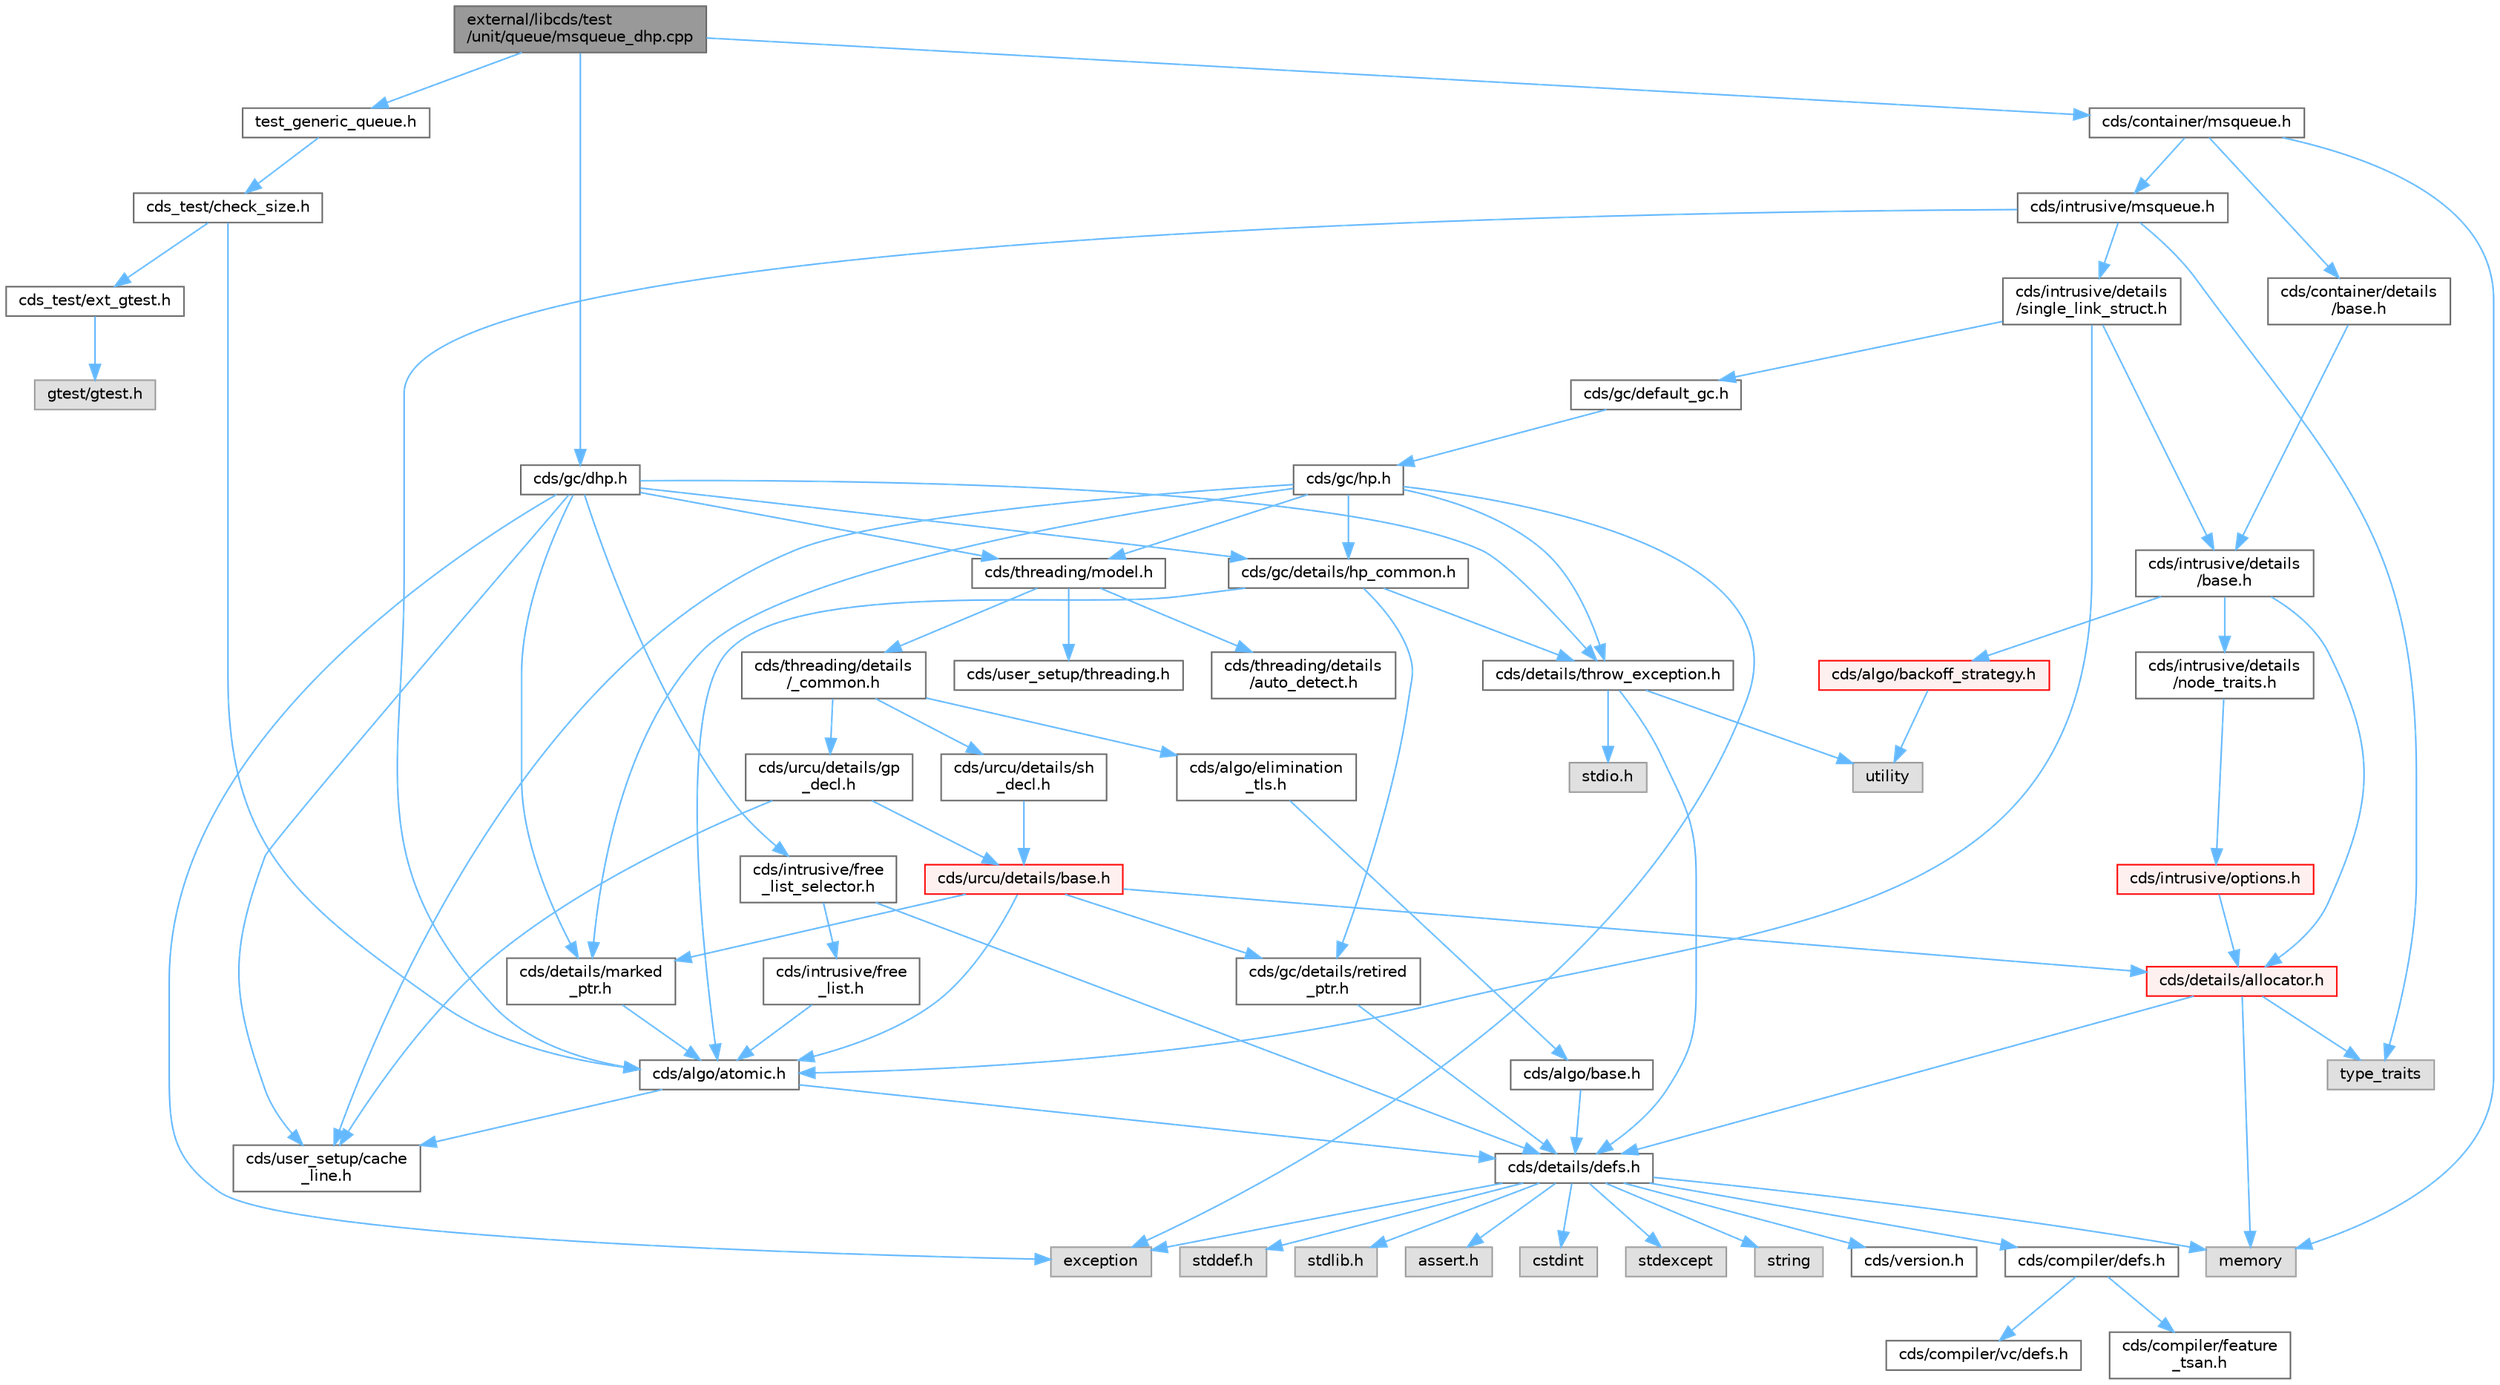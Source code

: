 digraph "external/libcds/test/unit/queue/msqueue_dhp.cpp"
{
 // LATEX_PDF_SIZE
  bgcolor="transparent";
  edge [fontname=Helvetica,fontsize=10,labelfontname=Helvetica,labelfontsize=10];
  node [fontname=Helvetica,fontsize=10,shape=box,height=0.2,width=0.4];
  Node1 [id="Node000001",label="external/libcds/test\l/unit/queue/msqueue_dhp.cpp",height=0.2,width=0.4,color="gray40", fillcolor="grey60", style="filled", fontcolor="black",tooltip=" "];
  Node1 -> Node2 [id="edge81_Node000001_Node000002",color="steelblue1",style="solid",tooltip=" "];
  Node2 [id="Node000002",label="test_generic_queue.h",height=0.2,width=0.4,color="grey40", fillcolor="white", style="filled",URL="$test__generic__queue_8h.html",tooltip=" "];
  Node2 -> Node3 [id="edge82_Node000002_Node000003",color="steelblue1",style="solid",tooltip=" "];
  Node3 [id="Node000003",label="cds_test/check_size.h",height=0.2,width=0.4,color="grey40", fillcolor="white", style="filled",URL="$check__size_8h.html",tooltip=" "];
  Node3 -> Node4 [id="edge83_Node000003_Node000004",color="steelblue1",style="solid",tooltip=" "];
  Node4 [id="Node000004",label="cds_test/ext_gtest.h",height=0.2,width=0.4,color="grey40", fillcolor="white", style="filled",URL="$ext__gtest_8h.html",tooltip=" "];
  Node4 -> Node5 [id="edge84_Node000004_Node000005",color="steelblue1",style="solid",tooltip=" "];
  Node5 [id="Node000005",label="gtest/gtest.h",height=0.2,width=0.4,color="grey60", fillcolor="#E0E0E0", style="filled",tooltip=" "];
  Node3 -> Node6 [id="edge85_Node000003_Node000006",color="steelblue1",style="solid",tooltip=" "];
  Node6 [id="Node000006",label="cds/algo/atomic.h",height=0.2,width=0.4,color="grey40", fillcolor="white", style="filled",URL="$external_2libcds_2cds_2algo_2atomic_8h.html",tooltip=" "];
  Node6 -> Node7 [id="edge86_Node000006_Node000007",color="steelblue1",style="solid",tooltip=" "];
  Node7 [id="Node000007",label="cds/details/defs.h",height=0.2,width=0.4,color="grey40", fillcolor="white", style="filled",URL="$details_2defs_8h.html",tooltip=" "];
  Node7 -> Node8 [id="edge87_Node000007_Node000008",color="steelblue1",style="solid",tooltip=" "];
  Node8 [id="Node000008",label="stddef.h",height=0.2,width=0.4,color="grey60", fillcolor="#E0E0E0", style="filled",tooltip=" "];
  Node7 -> Node9 [id="edge88_Node000007_Node000009",color="steelblue1",style="solid",tooltip=" "];
  Node9 [id="Node000009",label="stdlib.h",height=0.2,width=0.4,color="grey60", fillcolor="#E0E0E0", style="filled",tooltip=" "];
  Node7 -> Node10 [id="edge89_Node000007_Node000010",color="steelblue1",style="solid",tooltip=" "];
  Node10 [id="Node000010",label="assert.h",height=0.2,width=0.4,color="grey60", fillcolor="#E0E0E0", style="filled",tooltip=" "];
  Node7 -> Node11 [id="edge90_Node000007_Node000011",color="steelblue1",style="solid",tooltip=" "];
  Node11 [id="Node000011",label="cstdint",height=0.2,width=0.4,color="grey60", fillcolor="#E0E0E0", style="filled",tooltip=" "];
  Node7 -> Node12 [id="edge91_Node000007_Node000012",color="steelblue1",style="solid",tooltip=" "];
  Node12 [id="Node000012",label="exception",height=0.2,width=0.4,color="grey60", fillcolor="#E0E0E0", style="filled",tooltip=" "];
  Node7 -> Node13 [id="edge92_Node000007_Node000013",color="steelblue1",style="solid",tooltip=" "];
  Node13 [id="Node000013",label="stdexcept",height=0.2,width=0.4,color="grey60", fillcolor="#E0E0E0", style="filled",tooltip=" "];
  Node7 -> Node14 [id="edge93_Node000007_Node000014",color="steelblue1",style="solid",tooltip=" "];
  Node14 [id="Node000014",label="string",height=0.2,width=0.4,color="grey60", fillcolor="#E0E0E0", style="filled",tooltip=" "];
  Node7 -> Node15 [id="edge94_Node000007_Node000015",color="steelblue1",style="solid",tooltip=" "];
  Node15 [id="Node000015",label="memory",height=0.2,width=0.4,color="grey60", fillcolor="#E0E0E0", style="filled",tooltip=" "];
  Node7 -> Node16 [id="edge95_Node000007_Node000016",color="steelblue1",style="solid",tooltip=" "];
  Node16 [id="Node000016",label="cds/version.h",height=0.2,width=0.4,color="grey40", fillcolor="white", style="filled",URL="$external_2libcds_2cds_2version_8h.html",tooltip=" "];
  Node7 -> Node17 [id="edge96_Node000007_Node000017",color="steelblue1",style="solid",tooltip=" "];
  Node17 [id="Node000017",label="cds/compiler/defs.h",height=0.2,width=0.4,color="grey40", fillcolor="white", style="filled",URL="$compiler_2defs_8h.html",tooltip=" "];
  Node17 -> Node18 [id="edge97_Node000017_Node000018",color="steelblue1",style="solid",tooltip=" "];
  Node18 [id="Node000018",label="cds/compiler/vc/defs.h",height=0.2,width=0.4,color="grey40", fillcolor="white", style="filled",URL="$compiler_2vc_2defs_8h.html",tooltip=" "];
  Node17 -> Node19 [id="edge98_Node000017_Node000019",color="steelblue1",style="solid",tooltip=" "];
  Node19 [id="Node000019",label="cds/compiler/feature\l_tsan.h",height=0.2,width=0.4,color="grey40", fillcolor="white", style="filled",URL="$feature__tsan_8h.html",tooltip=" "];
  Node6 -> Node20 [id="edge99_Node000006_Node000020",color="steelblue1",style="solid",tooltip=" "];
  Node20 [id="Node000020",label="cds/user_setup/cache\l_line.h",height=0.2,width=0.4,color="grey40", fillcolor="white", style="filled",URL="$cache__line_8h.html",tooltip="Cache-line size definition"];
  Node1 -> Node21 [id="edge100_Node000001_Node000021",color="steelblue1",style="solid",tooltip=" "];
  Node21 [id="Node000021",label="cds/gc/dhp.h",height=0.2,width=0.4,color="grey40", fillcolor="white", style="filled",URL="$dhp_8h.html",tooltip=" "];
  Node21 -> Node12 [id="edge101_Node000021_Node000012",color="steelblue1",style="solid",tooltip=" "];
  Node21 -> Node22 [id="edge102_Node000021_Node000022",color="steelblue1",style="solid",tooltip=" "];
  Node22 [id="Node000022",label="cds/gc/details/hp_common.h",height=0.2,width=0.4,color="grey40", fillcolor="white", style="filled",URL="$hp__common_8h.html",tooltip=" "];
  Node22 -> Node6 [id="edge103_Node000022_Node000006",color="steelblue1",style="solid",tooltip=" "];
  Node22 -> Node23 [id="edge104_Node000022_Node000023",color="steelblue1",style="solid",tooltip=" "];
  Node23 [id="Node000023",label="cds/gc/details/retired\l_ptr.h",height=0.2,width=0.4,color="grey40", fillcolor="white", style="filled",URL="$retired__ptr_8h.html",tooltip=" "];
  Node23 -> Node7 [id="edge105_Node000023_Node000007",color="steelblue1",style="solid",tooltip=" "];
  Node22 -> Node24 [id="edge106_Node000022_Node000024",color="steelblue1",style="solid",tooltip=" "];
  Node24 [id="Node000024",label="cds/details/throw_exception.h",height=0.2,width=0.4,color="grey40", fillcolor="white", style="filled",URL="$throw__exception_8h.html",tooltip=" "];
  Node24 -> Node7 [id="edge107_Node000024_Node000007",color="steelblue1",style="solid",tooltip=" "];
  Node24 -> Node25 [id="edge108_Node000024_Node000025",color="steelblue1",style="solid",tooltip=" "];
  Node25 [id="Node000025",label="stdio.h",height=0.2,width=0.4,color="grey60", fillcolor="#E0E0E0", style="filled",tooltip=" "];
  Node24 -> Node26 [id="edge109_Node000024_Node000026",color="steelblue1",style="solid",tooltip=" "];
  Node26 [id="Node000026",label="utility",height=0.2,width=0.4,color="grey60", fillcolor="#E0E0E0", style="filled",tooltip=" "];
  Node21 -> Node27 [id="edge110_Node000021_Node000027",color="steelblue1",style="solid",tooltip=" "];
  Node27 [id="Node000027",label="cds/threading/model.h",height=0.2,width=0.4,color="grey40", fillcolor="white", style="filled",URL="$model_8h.html",tooltip=" "];
  Node27 -> Node28 [id="edge111_Node000027_Node000028",color="steelblue1",style="solid",tooltip=" "];
  Node28 [id="Node000028",label="cds/threading/details\l/_common.h",height=0.2,width=0.4,color="grey40", fillcolor="white", style="filled",URL="$__common_8h.html",tooltip=" "];
  Node28 -> Node29 [id="edge112_Node000028_Node000029",color="steelblue1",style="solid",tooltip=" "];
  Node29 [id="Node000029",label="cds/urcu/details/gp\l_decl.h",height=0.2,width=0.4,color="grey40", fillcolor="white", style="filled",URL="$gp__decl_8h.html",tooltip=" "];
  Node29 -> Node30 [id="edge113_Node000029_Node000030",color="steelblue1",style="solid",tooltip=" "];
  Node30 [id="Node000030",label="cds/urcu/details/base.h",height=0.2,width=0.4,color="red", fillcolor="#FFF0F0", style="filled",URL="$external_2libcds_2cds_2urcu_2details_2base_8h.html",tooltip=" "];
  Node30 -> Node6 [id="edge114_Node000030_Node000006",color="steelblue1",style="solid",tooltip=" "];
  Node30 -> Node23 [id="edge115_Node000030_Node000023",color="steelblue1",style="solid",tooltip=" "];
  Node30 -> Node31 [id="edge116_Node000030_Node000031",color="steelblue1",style="solid",tooltip=" "];
  Node31 [id="Node000031",label="cds/details/allocator.h",height=0.2,width=0.4,color="red", fillcolor="#FFF0F0", style="filled",URL="$external_2libcds_2cds_2details_2allocator_8h.html",tooltip=" "];
  Node31 -> Node32 [id="edge117_Node000031_Node000032",color="steelblue1",style="solid",tooltip=" "];
  Node32 [id="Node000032",label="type_traits",height=0.2,width=0.4,color="grey60", fillcolor="#E0E0E0", style="filled",tooltip=" "];
  Node31 -> Node15 [id="edge118_Node000031_Node000015",color="steelblue1",style="solid",tooltip=" "];
  Node31 -> Node7 [id="edge119_Node000031_Node000007",color="steelblue1",style="solid",tooltip=" "];
  Node30 -> Node49 [id="edge120_Node000030_Node000049",color="steelblue1",style="solid",tooltip=" "];
  Node49 [id="Node000049",label="cds/details/marked\l_ptr.h",height=0.2,width=0.4,color="grey40", fillcolor="white", style="filled",URL="$marked__ptr_8h.html",tooltip=" "];
  Node49 -> Node6 [id="edge121_Node000049_Node000006",color="steelblue1",style="solid",tooltip=" "];
  Node29 -> Node20 [id="edge122_Node000029_Node000020",color="steelblue1",style="solid",tooltip=" "];
  Node28 -> Node50 [id="edge123_Node000028_Node000050",color="steelblue1",style="solid",tooltip=" "];
  Node50 [id="Node000050",label="cds/urcu/details/sh\l_decl.h",height=0.2,width=0.4,color="grey40", fillcolor="white", style="filled",URL="$sh__decl_8h.html",tooltip=" "];
  Node50 -> Node30 [id="edge124_Node000050_Node000030",color="steelblue1",style="solid",tooltip=" "];
  Node28 -> Node51 [id="edge125_Node000028_Node000051",color="steelblue1",style="solid",tooltip=" "];
  Node51 [id="Node000051",label="cds/algo/elimination\l_tls.h",height=0.2,width=0.4,color="grey40", fillcolor="white", style="filled",URL="$elimination__tls_8h.html",tooltip=" "];
  Node51 -> Node52 [id="edge126_Node000051_Node000052",color="steelblue1",style="solid",tooltip=" "];
  Node52 [id="Node000052",label="cds/algo/base.h",height=0.2,width=0.4,color="grey40", fillcolor="white", style="filled",URL="$external_2libcds_2cds_2algo_2base_8h.html",tooltip=" "];
  Node52 -> Node7 [id="edge127_Node000052_Node000007",color="steelblue1",style="solid",tooltip=" "];
  Node27 -> Node53 [id="edge128_Node000027_Node000053",color="steelblue1",style="solid",tooltip=" "];
  Node53 [id="Node000053",label="cds/user_setup/threading.h",height=0.2,width=0.4,color="grey40", fillcolor="white", style="filled",URL="$external_2libcds_2cds_2user__setup_2threading_8h.html",tooltip=" "];
  Node27 -> Node54 [id="edge129_Node000027_Node000054",color="steelblue1",style="solid",tooltip=" "];
  Node54 [id="Node000054",label="cds/threading/details\l/auto_detect.h",height=0.2,width=0.4,color="grey40", fillcolor="white", style="filled",URL="$auto__detect_8h.html",tooltip=" "];
  Node21 -> Node55 [id="edge130_Node000021_Node000055",color="steelblue1",style="solid",tooltip=" "];
  Node55 [id="Node000055",label="cds/intrusive/free\l_list_selector.h",height=0.2,width=0.4,color="grey40", fillcolor="white", style="filled",URL="$free__list__selector_8h.html",tooltip=" "];
  Node55 -> Node7 [id="edge131_Node000055_Node000007",color="steelblue1",style="solid",tooltip=" "];
  Node55 -> Node56 [id="edge132_Node000055_Node000056",color="steelblue1",style="solid",tooltip=" "];
  Node56 [id="Node000056",label="cds/intrusive/free\l_list.h",height=0.2,width=0.4,color="grey40", fillcolor="white", style="filled",URL="$free__list_8h.html",tooltip=" "];
  Node56 -> Node6 [id="edge133_Node000056_Node000006",color="steelblue1",style="solid",tooltip=" "];
  Node21 -> Node24 [id="edge134_Node000021_Node000024",color="steelblue1",style="solid",tooltip=" "];
  Node21 -> Node49 [id="edge135_Node000021_Node000049",color="steelblue1",style="solid",tooltip=" "];
  Node21 -> Node20 [id="edge136_Node000021_Node000020",color="steelblue1",style="solid",tooltip=" "];
  Node1 -> Node57 [id="edge137_Node000001_Node000057",color="steelblue1",style="solid",tooltip=" "];
  Node57 [id="Node000057",label="cds/container/msqueue.h",height=0.2,width=0.4,color="grey40", fillcolor="white", style="filled",URL="$container_2msqueue_8h.html",tooltip=" "];
  Node57 -> Node15 [id="edge138_Node000057_Node000015",color="steelblue1",style="solid",tooltip=" "];
  Node57 -> Node58 [id="edge139_Node000057_Node000058",color="steelblue1",style="solid",tooltip=" "];
  Node58 [id="Node000058",label="cds/intrusive/msqueue.h",height=0.2,width=0.4,color="grey40", fillcolor="white", style="filled",URL="$intrusive_2msqueue_8h.html",tooltip=" "];
  Node58 -> Node32 [id="edge140_Node000058_Node000032",color="steelblue1",style="solid",tooltip=" "];
  Node58 -> Node59 [id="edge141_Node000058_Node000059",color="steelblue1",style="solid",tooltip=" "];
  Node59 [id="Node000059",label="cds/intrusive/details\l/single_link_struct.h",height=0.2,width=0.4,color="grey40", fillcolor="white", style="filled",URL="$single__link__struct_8h.html",tooltip=" "];
  Node59 -> Node60 [id="edge142_Node000059_Node000060",color="steelblue1",style="solid",tooltip=" "];
  Node60 [id="Node000060",label="cds/intrusive/details\l/base.h",height=0.2,width=0.4,color="grey40", fillcolor="white", style="filled",URL="$external_2libcds_2cds_2intrusive_2details_2base_8h.html",tooltip=" "];
  Node60 -> Node61 [id="edge143_Node000060_Node000061",color="steelblue1",style="solid",tooltip=" "];
  Node61 [id="Node000061",label="cds/intrusive/details\l/node_traits.h",height=0.2,width=0.4,color="grey40", fillcolor="white", style="filled",URL="$node__traits_8h.html",tooltip=" "];
  Node61 -> Node62 [id="edge144_Node000061_Node000062",color="steelblue1",style="solid",tooltip=" "];
  Node62 [id="Node000062",label="cds/intrusive/options.h",height=0.2,width=0.4,color="red", fillcolor="#FFF0F0", style="filled",URL="$intrusive_2options_8h.html",tooltip=" "];
  Node62 -> Node31 [id="edge145_Node000062_Node000031",color="steelblue1",style="solid",tooltip=" "];
  Node60 -> Node31 [id="edge146_Node000060_Node000031",color="steelblue1",style="solid",tooltip=" "];
  Node60 -> Node65 [id="edge147_Node000060_Node000065",color="steelblue1",style="solid",tooltip=" "];
  Node65 [id="Node000065",label="cds/algo/backoff_strategy.h",height=0.2,width=0.4,color="red", fillcolor="#FFF0F0", style="filled",URL="$backoff__strategy_8h.html",tooltip=" "];
  Node65 -> Node26 [id="edge148_Node000065_Node000026",color="steelblue1",style="solid",tooltip=" "];
  Node59 -> Node69 [id="edge149_Node000059_Node000069",color="steelblue1",style="solid",tooltip=" "];
  Node69 [id="Node000069",label="cds/gc/default_gc.h",height=0.2,width=0.4,color="grey40", fillcolor="white", style="filled",URL="$default__gc_8h.html",tooltip=" "];
  Node69 -> Node70 [id="edge150_Node000069_Node000070",color="steelblue1",style="solid",tooltip=" "];
  Node70 [id="Node000070",label="cds/gc/hp.h",height=0.2,width=0.4,color="grey40", fillcolor="white", style="filled",URL="$hp_8h.html",tooltip=" "];
  Node70 -> Node12 [id="edge151_Node000070_Node000012",color="steelblue1",style="solid",tooltip=" "];
  Node70 -> Node22 [id="edge152_Node000070_Node000022",color="steelblue1",style="solid",tooltip=" "];
  Node70 -> Node27 [id="edge153_Node000070_Node000027",color="steelblue1",style="solid",tooltip=" "];
  Node70 -> Node24 [id="edge154_Node000070_Node000024",color="steelblue1",style="solid",tooltip=" "];
  Node70 -> Node49 [id="edge155_Node000070_Node000049",color="steelblue1",style="solid",tooltip=" "];
  Node70 -> Node20 [id="edge156_Node000070_Node000020",color="steelblue1",style="solid",tooltip=" "];
  Node59 -> Node6 [id="edge157_Node000059_Node000006",color="steelblue1",style="solid",tooltip=" "];
  Node58 -> Node6 [id="edge158_Node000058_Node000006",color="steelblue1",style="solid",tooltip=" "];
  Node57 -> Node71 [id="edge159_Node000057_Node000071",color="steelblue1",style="solid",tooltip=" "];
  Node71 [id="Node000071",label="cds/container/details\l/base.h",height=0.2,width=0.4,color="grey40", fillcolor="white", style="filled",URL="$external_2libcds_2cds_2container_2details_2base_8h.html",tooltip=" "];
  Node71 -> Node60 [id="edge160_Node000071_Node000060",color="steelblue1",style="solid",tooltip=" "];
}
